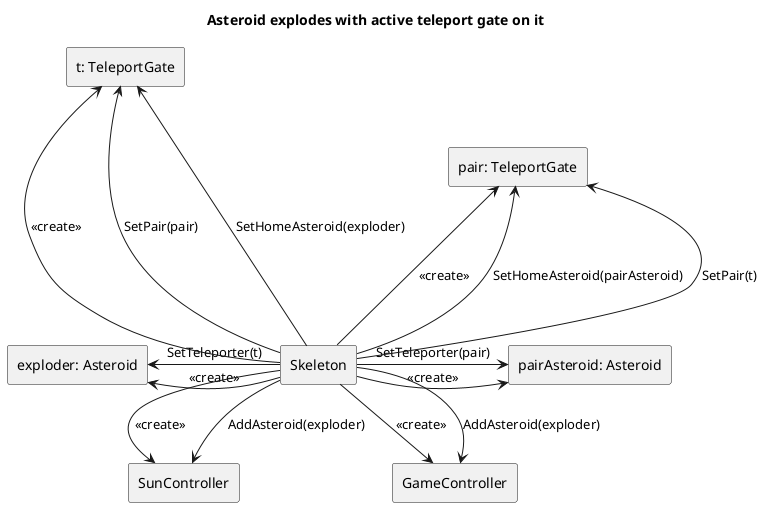 @startuml

title "Asteroid explodes with active teleport gate on it"

rectangle "exploder: Asteroid" as asteroid
rectangle "pairAsteroid: Asteroid" as pairast
rectangle "SunController" as sun
rectangle "GameController" as game
rectangle "t: TeleportGate" as teleport
rectangle "pair: TeleportGate" as pair
rectangle "Skeleton" as skeleton

skeleton -right-> pairast: <<create>>
skeleton -right-> pairast: SetTeleporter(pair)
skeleton -left-> asteroid : <<create>>
skeleton -left-> asteroid: SetTeleporter(t)
skeleton -down-> sun : <<create>>
skeleton -down-> sun : AddAsteroid(exploder)
skeleton -down-> game : <<create>>
skeleton -down-> game: AddAsteroid(exploder)
skeleton -up--> pair : <<create>>
skeleton -up--> pair : SetHomeAsteroid(pairAsteroid)
skeleton -up--> pair: SetPair(t)
skeleton -up--> teleport : <<create>>
skeleton -up--> teleport: SetPair(pair)
skeleton --up--> teleport : SetHomeAsteroid(exploder)

@enduml